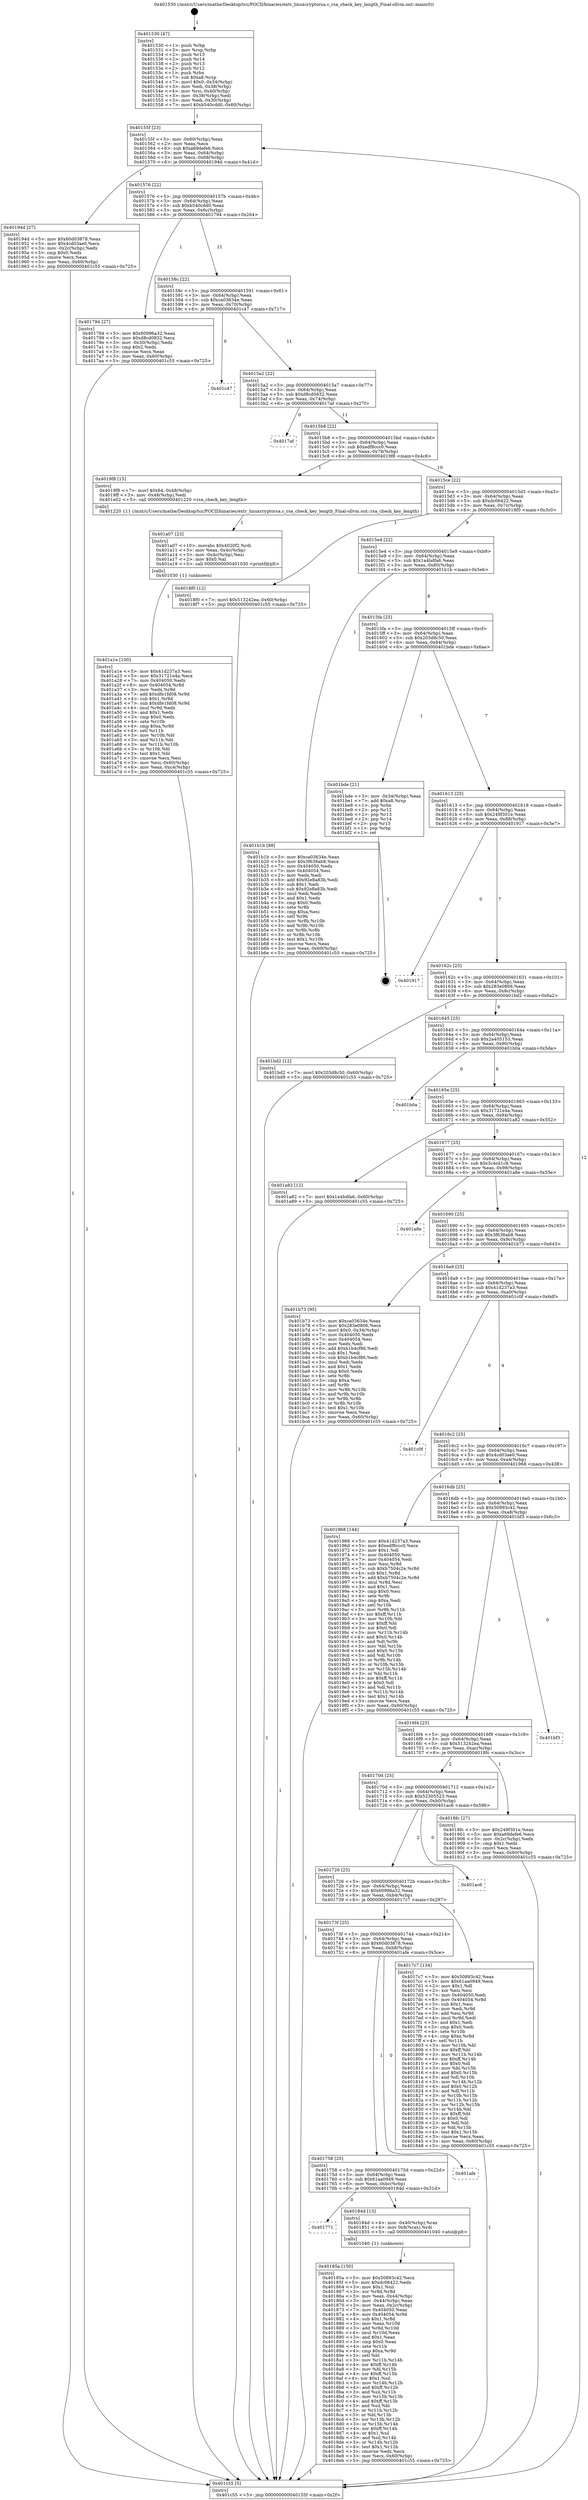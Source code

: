 digraph "0x401530" {
  label = "0x401530 (/mnt/c/Users/mathe/Desktop/tcc/POCII/binaries/extr_linuxcryptorsa.c_rsa_check_key_length_Final-ollvm.out::main(0))"
  labelloc = "t"
  node[shape=record]

  Entry [label="",width=0.3,height=0.3,shape=circle,fillcolor=black,style=filled]
  "0x40155f" [label="{
     0x40155f [23]\l
     | [instrs]\l
     &nbsp;&nbsp;0x40155f \<+3\>: mov -0x60(%rbp),%eax\l
     &nbsp;&nbsp;0x401562 \<+2\>: mov %eax,%ecx\l
     &nbsp;&nbsp;0x401564 \<+6\>: sub $0xa69defe6,%ecx\l
     &nbsp;&nbsp;0x40156a \<+3\>: mov %eax,-0x64(%rbp)\l
     &nbsp;&nbsp;0x40156d \<+3\>: mov %ecx,-0x68(%rbp)\l
     &nbsp;&nbsp;0x401570 \<+6\>: je 000000000040194d \<main+0x41d\>\l
  }"]
  "0x40194d" [label="{
     0x40194d [27]\l
     | [instrs]\l
     &nbsp;&nbsp;0x40194d \<+5\>: mov $0x60d03878,%eax\l
     &nbsp;&nbsp;0x401952 \<+5\>: mov $0x4cd03ae0,%ecx\l
     &nbsp;&nbsp;0x401957 \<+3\>: mov -0x2c(%rbp),%edx\l
     &nbsp;&nbsp;0x40195a \<+3\>: cmp $0x0,%edx\l
     &nbsp;&nbsp;0x40195d \<+3\>: cmove %ecx,%eax\l
     &nbsp;&nbsp;0x401960 \<+3\>: mov %eax,-0x60(%rbp)\l
     &nbsp;&nbsp;0x401963 \<+5\>: jmp 0000000000401c55 \<main+0x725\>\l
  }"]
  "0x401576" [label="{
     0x401576 [22]\l
     | [instrs]\l
     &nbsp;&nbsp;0x401576 \<+5\>: jmp 000000000040157b \<main+0x4b\>\l
     &nbsp;&nbsp;0x40157b \<+3\>: mov -0x64(%rbp),%eax\l
     &nbsp;&nbsp;0x40157e \<+5\>: sub $0xb540cdd0,%eax\l
     &nbsp;&nbsp;0x401583 \<+3\>: mov %eax,-0x6c(%rbp)\l
     &nbsp;&nbsp;0x401586 \<+6\>: je 0000000000401794 \<main+0x264\>\l
  }"]
  Exit [label="",width=0.3,height=0.3,shape=circle,fillcolor=black,style=filled,peripheries=2]
  "0x401794" [label="{
     0x401794 [27]\l
     | [instrs]\l
     &nbsp;&nbsp;0x401794 \<+5\>: mov $0x60996a32,%eax\l
     &nbsp;&nbsp;0x401799 \<+5\>: mov $0xd8cd0832,%ecx\l
     &nbsp;&nbsp;0x40179e \<+3\>: mov -0x30(%rbp),%edx\l
     &nbsp;&nbsp;0x4017a1 \<+3\>: cmp $0x2,%edx\l
     &nbsp;&nbsp;0x4017a4 \<+3\>: cmovne %ecx,%eax\l
     &nbsp;&nbsp;0x4017a7 \<+3\>: mov %eax,-0x60(%rbp)\l
     &nbsp;&nbsp;0x4017aa \<+5\>: jmp 0000000000401c55 \<main+0x725\>\l
  }"]
  "0x40158c" [label="{
     0x40158c [22]\l
     | [instrs]\l
     &nbsp;&nbsp;0x40158c \<+5\>: jmp 0000000000401591 \<main+0x61\>\l
     &nbsp;&nbsp;0x401591 \<+3\>: mov -0x64(%rbp),%eax\l
     &nbsp;&nbsp;0x401594 \<+5\>: sub $0xca03634e,%eax\l
     &nbsp;&nbsp;0x401599 \<+3\>: mov %eax,-0x70(%rbp)\l
     &nbsp;&nbsp;0x40159c \<+6\>: je 0000000000401c47 \<main+0x717\>\l
  }"]
  "0x401c55" [label="{
     0x401c55 [5]\l
     | [instrs]\l
     &nbsp;&nbsp;0x401c55 \<+5\>: jmp 000000000040155f \<main+0x2f\>\l
  }"]
  "0x401530" [label="{
     0x401530 [47]\l
     | [instrs]\l
     &nbsp;&nbsp;0x401530 \<+1\>: push %rbp\l
     &nbsp;&nbsp;0x401531 \<+3\>: mov %rsp,%rbp\l
     &nbsp;&nbsp;0x401534 \<+2\>: push %r15\l
     &nbsp;&nbsp;0x401536 \<+2\>: push %r14\l
     &nbsp;&nbsp;0x401538 \<+2\>: push %r13\l
     &nbsp;&nbsp;0x40153a \<+2\>: push %r12\l
     &nbsp;&nbsp;0x40153c \<+1\>: push %rbx\l
     &nbsp;&nbsp;0x40153d \<+7\>: sub $0xa8,%rsp\l
     &nbsp;&nbsp;0x401544 \<+7\>: movl $0x0,-0x34(%rbp)\l
     &nbsp;&nbsp;0x40154b \<+3\>: mov %edi,-0x38(%rbp)\l
     &nbsp;&nbsp;0x40154e \<+4\>: mov %rsi,-0x40(%rbp)\l
     &nbsp;&nbsp;0x401552 \<+3\>: mov -0x38(%rbp),%edi\l
     &nbsp;&nbsp;0x401555 \<+3\>: mov %edi,-0x30(%rbp)\l
     &nbsp;&nbsp;0x401558 \<+7\>: movl $0xb540cdd0,-0x60(%rbp)\l
  }"]
  "0x401a1e" [label="{
     0x401a1e [100]\l
     | [instrs]\l
     &nbsp;&nbsp;0x401a1e \<+5\>: mov $0x41d237a3,%esi\l
     &nbsp;&nbsp;0x401a23 \<+5\>: mov $0x31721e4a,%ecx\l
     &nbsp;&nbsp;0x401a28 \<+7\>: mov 0x404050,%edx\l
     &nbsp;&nbsp;0x401a2f \<+8\>: mov 0x404054,%r8d\l
     &nbsp;&nbsp;0x401a37 \<+3\>: mov %edx,%r9d\l
     &nbsp;&nbsp;0x401a3a \<+7\>: add $0xdfe1fd08,%r9d\l
     &nbsp;&nbsp;0x401a41 \<+4\>: sub $0x1,%r9d\l
     &nbsp;&nbsp;0x401a45 \<+7\>: sub $0xdfe1fd08,%r9d\l
     &nbsp;&nbsp;0x401a4c \<+4\>: imul %r9d,%edx\l
     &nbsp;&nbsp;0x401a50 \<+3\>: and $0x1,%edx\l
     &nbsp;&nbsp;0x401a53 \<+3\>: cmp $0x0,%edx\l
     &nbsp;&nbsp;0x401a56 \<+4\>: sete %r10b\l
     &nbsp;&nbsp;0x401a5a \<+4\>: cmp $0xa,%r8d\l
     &nbsp;&nbsp;0x401a5e \<+4\>: setl %r11b\l
     &nbsp;&nbsp;0x401a62 \<+3\>: mov %r10b,%bl\l
     &nbsp;&nbsp;0x401a65 \<+3\>: and %r11b,%bl\l
     &nbsp;&nbsp;0x401a68 \<+3\>: xor %r11b,%r10b\l
     &nbsp;&nbsp;0x401a6b \<+3\>: or %r10b,%bl\l
     &nbsp;&nbsp;0x401a6e \<+3\>: test $0x1,%bl\l
     &nbsp;&nbsp;0x401a71 \<+3\>: cmovne %ecx,%esi\l
     &nbsp;&nbsp;0x401a74 \<+3\>: mov %esi,-0x60(%rbp)\l
     &nbsp;&nbsp;0x401a77 \<+6\>: mov %eax,-0xc4(%rbp)\l
     &nbsp;&nbsp;0x401a7d \<+5\>: jmp 0000000000401c55 \<main+0x725\>\l
  }"]
  "0x401c47" [label="{
     0x401c47\l
  }", style=dashed]
  "0x4015a2" [label="{
     0x4015a2 [22]\l
     | [instrs]\l
     &nbsp;&nbsp;0x4015a2 \<+5\>: jmp 00000000004015a7 \<main+0x77\>\l
     &nbsp;&nbsp;0x4015a7 \<+3\>: mov -0x64(%rbp),%eax\l
     &nbsp;&nbsp;0x4015aa \<+5\>: sub $0xd8cd0832,%eax\l
     &nbsp;&nbsp;0x4015af \<+3\>: mov %eax,-0x74(%rbp)\l
     &nbsp;&nbsp;0x4015b2 \<+6\>: je 00000000004017af \<main+0x27f\>\l
  }"]
  "0x401a07" [label="{
     0x401a07 [23]\l
     | [instrs]\l
     &nbsp;&nbsp;0x401a07 \<+10\>: movabs $0x4020f2,%rdi\l
     &nbsp;&nbsp;0x401a11 \<+3\>: mov %eax,-0x4c(%rbp)\l
     &nbsp;&nbsp;0x401a14 \<+3\>: mov -0x4c(%rbp),%esi\l
     &nbsp;&nbsp;0x401a17 \<+2\>: mov $0x0,%al\l
     &nbsp;&nbsp;0x401a19 \<+5\>: call 0000000000401030 \<printf@plt\>\l
     | [calls]\l
     &nbsp;&nbsp;0x401030 \{1\} (unknown)\l
  }"]
  "0x4017af" [label="{
     0x4017af\l
  }", style=dashed]
  "0x4015b8" [label="{
     0x4015b8 [22]\l
     | [instrs]\l
     &nbsp;&nbsp;0x4015b8 \<+5\>: jmp 00000000004015bd \<main+0x8d\>\l
     &nbsp;&nbsp;0x4015bd \<+3\>: mov -0x64(%rbp),%eax\l
     &nbsp;&nbsp;0x4015c0 \<+5\>: sub $0xedf8ccc0,%eax\l
     &nbsp;&nbsp;0x4015c5 \<+3\>: mov %eax,-0x78(%rbp)\l
     &nbsp;&nbsp;0x4015c8 \<+6\>: je 00000000004019f8 \<main+0x4c8\>\l
  }"]
  "0x40185a" [label="{
     0x40185a [150]\l
     | [instrs]\l
     &nbsp;&nbsp;0x40185a \<+5\>: mov $0x50893c42,%ecx\l
     &nbsp;&nbsp;0x40185f \<+5\>: mov $0xdc06422,%edx\l
     &nbsp;&nbsp;0x401864 \<+3\>: mov $0x1,%sil\l
     &nbsp;&nbsp;0x401867 \<+3\>: xor %r8d,%r8d\l
     &nbsp;&nbsp;0x40186a \<+3\>: mov %eax,-0x44(%rbp)\l
     &nbsp;&nbsp;0x40186d \<+3\>: mov -0x44(%rbp),%eax\l
     &nbsp;&nbsp;0x401870 \<+3\>: mov %eax,-0x2c(%rbp)\l
     &nbsp;&nbsp;0x401873 \<+7\>: mov 0x404050,%eax\l
     &nbsp;&nbsp;0x40187a \<+8\>: mov 0x404054,%r9d\l
     &nbsp;&nbsp;0x401882 \<+4\>: sub $0x1,%r8d\l
     &nbsp;&nbsp;0x401886 \<+3\>: mov %eax,%r10d\l
     &nbsp;&nbsp;0x401889 \<+3\>: add %r8d,%r10d\l
     &nbsp;&nbsp;0x40188c \<+4\>: imul %r10d,%eax\l
     &nbsp;&nbsp;0x401890 \<+3\>: and $0x1,%eax\l
     &nbsp;&nbsp;0x401893 \<+3\>: cmp $0x0,%eax\l
     &nbsp;&nbsp;0x401896 \<+4\>: sete %r11b\l
     &nbsp;&nbsp;0x40189a \<+4\>: cmp $0xa,%r9d\l
     &nbsp;&nbsp;0x40189e \<+3\>: setl %bl\l
     &nbsp;&nbsp;0x4018a1 \<+3\>: mov %r11b,%r14b\l
     &nbsp;&nbsp;0x4018a4 \<+4\>: xor $0xff,%r14b\l
     &nbsp;&nbsp;0x4018a8 \<+3\>: mov %bl,%r15b\l
     &nbsp;&nbsp;0x4018ab \<+4\>: xor $0xff,%r15b\l
     &nbsp;&nbsp;0x4018af \<+4\>: xor $0x1,%sil\l
     &nbsp;&nbsp;0x4018b3 \<+3\>: mov %r14b,%r12b\l
     &nbsp;&nbsp;0x4018b6 \<+4\>: and $0xff,%r12b\l
     &nbsp;&nbsp;0x4018ba \<+3\>: and %sil,%r11b\l
     &nbsp;&nbsp;0x4018bd \<+3\>: mov %r15b,%r13b\l
     &nbsp;&nbsp;0x4018c0 \<+4\>: and $0xff,%r13b\l
     &nbsp;&nbsp;0x4018c4 \<+3\>: and %sil,%bl\l
     &nbsp;&nbsp;0x4018c7 \<+3\>: or %r11b,%r12b\l
     &nbsp;&nbsp;0x4018ca \<+3\>: or %bl,%r13b\l
     &nbsp;&nbsp;0x4018cd \<+3\>: xor %r13b,%r12b\l
     &nbsp;&nbsp;0x4018d0 \<+3\>: or %r15b,%r14b\l
     &nbsp;&nbsp;0x4018d3 \<+4\>: xor $0xff,%r14b\l
     &nbsp;&nbsp;0x4018d7 \<+4\>: or $0x1,%sil\l
     &nbsp;&nbsp;0x4018db \<+3\>: and %sil,%r14b\l
     &nbsp;&nbsp;0x4018de \<+3\>: or %r14b,%r12b\l
     &nbsp;&nbsp;0x4018e1 \<+4\>: test $0x1,%r12b\l
     &nbsp;&nbsp;0x4018e5 \<+3\>: cmovne %edx,%ecx\l
     &nbsp;&nbsp;0x4018e8 \<+3\>: mov %ecx,-0x60(%rbp)\l
     &nbsp;&nbsp;0x4018eb \<+5\>: jmp 0000000000401c55 \<main+0x725\>\l
  }"]
  "0x4019f8" [label="{
     0x4019f8 [15]\l
     | [instrs]\l
     &nbsp;&nbsp;0x4019f8 \<+7\>: movl $0x64,-0x48(%rbp)\l
     &nbsp;&nbsp;0x4019ff \<+3\>: mov -0x48(%rbp),%edi\l
     &nbsp;&nbsp;0x401a02 \<+5\>: call 0000000000401220 \<rsa_check_key_length\>\l
     | [calls]\l
     &nbsp;&nbsp;0x401220 \{1\} (/mnt/c/Users/mathe/Desktop/tcc/POCII/binaries/extr_linuxcryptorsa.c_rsa_check_key_length_Final-ollvm.out::rsa_check_key_length)\l
  }"]
  "0x4015ce" [label="{
     0x4015ce [22]\l
     | [instrs]\l
     &nbsp;&nbsp;0x4015ce \<+5\>: jmp 00000000004015d3 \<main+0xa3\>\l
     &nbsp;&nbsp;0x4015d3 \<+3\>: mov -0x64(%rbp),%eax\l
     &nbsp;&nbsp;0x4015d6 \<+5\>: sub $0xdc06422,%eax\l
     &nbsp;&nbsp;0x4015db \<+3\>: mov %eax,-0x7c(%rbp)\l
     &nbsp;&nbsp;0x4015de \<+6\>: je 00000000004018f0 \<main+0x3c0\>\l
  }"]
  "0x401771" [label="{
     0x401771\l
  }", style=dashed]
  "0x4018f0" [label="{
     0x4018f0 [12]\l
     | [instrs]\l
     &nbsp;&nbsp;0x4018f0 \<+7\>: movl $0x513242ea,-0x60(%rbp)\l
     &nbsp;&nbsp;0x4018f7 \<+5\>: jmp 0000000000401c55 \<main+0x725\>\l
  }"]
  "0x4015e4" [label="{
     0x4015e4 [22]\l
     | [instrs]\l
     &nbsp;&nbsp;0x4015e4 \<+5\>: jmp 00000000004015e9 \<main+0xb9\>\l
     &nbsp;&nbsp;0x4015e9 \<+3\>: mov -0x64(%rbp),%eax\l
     &nbsp;&nbsp;0x4015ec \<+5\>: sub $0x1a4bdfa6,%eax\l
     &nbsp;&nbsp;0x4015f1 \<+3\>: mov %eax,-0x80(%rbp)\l
     &nbsp;&nbsp;0x4015f4 \<+6\>: je 0000000000401b1b \<main+0x5eb\>\l
  }"]
  "0x40184d" [label="{
     0x40184d [13]\l
     | [instrs]\l
     &nbsp;&nbsp;0x40184d \<+4\>: mov -0x40(%rbp),%rax\l
     &nbsp;&nbsp;0x401851 \<+4\>: mov 0x8(%rax),%rdi\l
     &nbsp;&nbsp;0x401855 \<+5\>: call 0000000000401040 \<atoi@plt\>\l
     | [calls]\l
     &nbsp;&nbsp;0x401040 \{1\} (unknown)\l
  }"]
  "0x401b1b" [label="{
     0x401b1b [88]\l
     | [instrs]\l
     &nbsp;&nbsp;0x401b1b \<+5\>: mov $0xca03634e,%eax\l
     &nbsp;&nbsp;0x401b20 \<+5\>: mov $0x3f638ab8,%ecx\l
     &nbsp;&nbsp;0x401b25 \<+7\>: mov 0x404050,%edx\l
     &nbsp;&nbsp;0x401b2c \<+7\>: mov 0x404054,%esi\l
     &nbsp;&nbsp;0x401b33 \<+2\>: mov %edx,%edi\l
     &nbsp;&nbsp;0x401b35 \<+6\>: add $0x92e8a83b,%edi\l
     &nbsp;&nbsp;0x401b3b \<+3\>: sub $0x1,%edi\l
     &nbsp;&nbsp;0x401b3e \<+6\>: sub $0x92e8a83b,%edi\l
     &nbsp;&nbsp;0x401b44 \<+3\>: imul %edi,%edx\l
     &nbsp;&nbsp;0x401b47 \<+3\>: and $0x1,%edx\l
     &nbsp;&nbsp;0x401b4a \<+3\>: cmp $0x0,%edx\l
     &nbsp;&nbsp;0x401b4d \<+4\>: sete %r8b\l
     &nbsp;&nbsp;0x401b51 \<+3\>: cmp $0xa,%esi\l
     &nbsp;&nbsp;0x401b54 \<+4\>: setl %r9b\l
     &nbsp;&nbsp;0x401b58 \<+3\>: mov %r8b,%r10b\l
     &nbsp;&nbsp;0x401b5b \<+3\>: and %r9b,%r10b\l
     &nbsp;&nbsp;0x401b5e \<+3\>: xor %r9b,%r8b\l
     &nbsp;&nbsp;0x401b61 \<+3\>: or %r8b,%r10b\l
     &nbsp;&nbsp;0x401b64 \<+4\>: test $0x1,%r10b\l
     &nbsp;&nbsp;0x401b68 \<+3\>: cmovne %ecx,%eax\l
     &nbsp;&nbsp;0x401b6b \<+3\>: mov %eax,-0x60(%rbp)\l
     &nbsp;&nbsp;0x401b6e \<+5\>: jmp 0000000000401c55 \<main+0x725\>\l
  }"]
  "0x4015fa" [label="{
     0x4015fa [25]\l
     | [instrs]\l
     &nbsp;&nbsp;0x4015fa \<+5\>: jmp 00000000004015ff \<main+0xcf\>\l
     &nbsp;&nbsp;0x4015ff \<+3\>: mov -0x64(%rbp),%eax\l
     &nbsp;&nbsp;0x401602 \<+5\>: sub $0x203d8c50,%eax\l
     &nbsp;&nbsp;0x401607 \<+6\>: mov %eax,-0x84(%rbp)\l
     &nbsp;&nbsp;0x40160d \<+6\>: je 0000000000401bde \<main+0x6ae\>\l
  }"]
  "0x401758" [label="{
     0x401758 [25]\l
     | [instrs]\l
     &nbsp;&nbsp;0x401758 \<+5\>: jmp 000000000040175d \<main+0x22d\>\l
     &nbsp;&nbsp;0x40175d \<+3\>: mov -0x64(%rbp),%eax\l
     &nbsp;&nbsp;0x401760 \<+5\>: sub $0x61aa0949,%eax\l
     &nbsp;&nbsp;0x401765 \<+6\>: mov %eax,-0xbc(%rbp)\l
     &nbsp;&nbsp;0x40176b \<+6\>: je 000000000040184d \<main+0x31d\>\l
  }"]
  "0x401bde" [label="{
     0x401bde [21]\l
     | [instrs]\l
     &nbsp;&nbsp;0x401bde \<+3\>: mov -0x34(%rbp),%eax\l
     &nbsp;&nbsp;0x401be1 \<+7\>: add $0xa8,%rsp\l
     &nbsp;&nbsp;0x401be8 \<+1\>: pop %rbx\l
     &nbsp;&nbsp;0x401be9 \<+2\>: pop %r12\l
     &nbsp;&nbsp;0x401beb \<+2\>: pop %r13\l
     &nbsp;&nbsp;0x401bed \<+2\>: pop %r14\l
     &nbsp;&nbsp;0x401bef \<+2\>: pop %r15\l
     &nbsp;&nbsp;0x401bf1 \<+1\>: pop %rbp\l
     &nbsp;&nbsp;0x401bf2 \<+1\>: ret\l
  }"]
  "0x401613" [label="{
     0x401613 [25]\l
     | [instrs]\l
     &nbsp;&nbsp;0x401613 \<+5\>: jmp 0000000000401618 \<main+0xe8\>\l
     &nbsp;&nbsp;0x401618 \<+3\>: mov -0x64(%rbp),%eax\l
     &nbsp;&nbsp;0x40161b \<+5\>: sub $0x249f301e,%eax\l
     &nbsp;&nbsp;0x401620 \<+6\>: mov %eax,-0x88(%rbp)\l
     &nbsp;&nbsp;0x401626 \<+6\>: je 0000000000401917 \<main+0x3e7\>\l
  }"]
  "0x401afe" [label="{
     0x401afe\l
  }", style=dashed]
  "0x401917" [label="{
     0x401917\l
  }", style=dashed]
  "0x40162c" [label="{
     0x40162c [25]\l
     | [instrs]\l
     &nbsp;&nbsp;0x40162c \<+5\>: jmp 0000000000401631 \<main+0x101\>\l
     &nbsp;&nbsp;0x401631 \<+3\>: mov -0x64(%rbp),%eax\l
     &nbsp;&nbsp;0x401634 \<+5\>: sub $0x283e0806,%eax\l
     &nbsp;&nbsp;0x401639 \<+6\>: mov %eax,-0x8c(%rbp)\l
     &nbsp;&nbsp;0x40163f \<+6\>: je 0000000000401bd2 \<main+0x6a2\>\l
  }"]
  "0x40173f" [label="{
     0x40173f [25]\l
     | [instrs]\l
     &nbsp;&nbsp;0x40173f \<+5\>: jmp 0000000000401744 \<main+0x214\>\l
     &nbsp;&nbsp;0x401744 \<+3\>: mov -0x64(%rbp),%eax\l
     &nbsp;&nbsp;0x401747 \<+5\>: sub $0x60d03878,%eax\l
     &nbsp;&nbsp;0x40174c \<+6\>: mov %eax,-0xb8(%rbp)\l
     &nbsp;&nbsp;0x401752 \<+6\>: je 0000000000401afe \<main+0x5ce\>\l
  }"]
  "0x401bd2" [label="{
     0x401bd2 [12]\l
     | [instrs]\l
     &nbsp;&nbsp;0x401bd2 \<+7\>: movl $0x203d8c50,-0x60(%rbp)\l
     &nbsp;&nbsp;0x401bd9 \<+5\>: jmp 0000000000401c55 \<main+0x725\>\l
  }"]
  "0x401645" [label="{
     0x401645 [25]\l
     | [instrs]\l
     &nbsp;&nbsp;0x401645 \<+5\>: jmp 000000000040164a \<main+0x11a\>\l
     &nbsp;&nbsp;0x40164a \<+3\>: mov -0x64(%rbp),%eax\l
     &nbsp;&nbsp;0x40164d \<+5\>: sub $0x2a405153,%eax\l
     &nbsp;&nbsp;0x401652 \<+6\>: mov %eax,-0x90(%rbp)\l
     &nbsp;&nbsp;0x401658 \<+6\>: je 0000000000401b0a \<main+0x5da\>\l
  }"]
  "0x4017c7" [label="{
     0x4017c7 [134]\l
     | [instrs]\l
     &nbsp;&nbsp;0x4017c7 \<+5\>: mov $0x50893c42,%eax\l
     &nbsp;&nbsp;0x4017cc \<+5\>: mov $0x61aa0949,%ecx\l
     &nbsp;&nbsp;0x4017d1 \<+2\>: mov $0x1,%dl\l
     &nbsp;&nbsp;0x4017d3 \<+2\>: xor %esi,%esi\l
     &nbsp;&nbsp;0x4017d5 \<+7\>: mov 0x404050,%edi\l
     &nbsp;&nbsp;0x4017dc \<+8\>: mov 0x404054,%r8d\l
     &nbsp;&nbsp;0x4017e4 \<+3\>: sub $0x1,%esi\l
     &nbsp;&nbsp;0x4017e7 \<+3\>: mov %edi,%r9d\l
     &nbsp;&nbsp;0x4017ea \<+3\>: add %esi,%r9d\l
     &nbsp;&nbsp;0x4017ed \<+4\>: imul %r9d,%edi\l
     &nbsp;&nbsp;0x4017f1 \<+3\>: and $0x1,%edi\l
     &nbsp;&nbsp;0x4017f4 \<+3\>: cmp $0x0,%edi\l
     &nbsp;&nbsp;0x4017f7 \<+4\>: sete %r10b\l
     &nbsp;&nbsp;0x4017fb \<+4\>: cmp $0xa,%r8d\l
     &nbsp;&nbsp;0x4017ff \<+4\>: setl %r11b\l
     &nbsp;&nbsp;0x401803 \<+3\>: mov %r10b,%bl\l
     &nbsp;&nbsp;0x401806 \<+3\>: xor $0xff,%bl\l
     &nbsp;&nbsp;0x401809 \<+3\>: mov %r11b,%r14b\l
     &nbsp;&nbsp;0x40180c \<+4\>: xor $0xff,%r14b\l
     &nbsp;&nbsp;0x401810 \<+3\>: xor $0x0,%dl\l
     &nbsp;&nbsp;0x401813 \<+3\>: mov %bl,%r15b\l
     &nbsp;&nbsp;0x401816 \<+4\>: and $0x0,%r15b\l
     &nbsp;&nbsp;0x40181a \<+3\>: and %dl,%r10b\l
     &nbsp;&nbsp;0x40181d \<+3\>: mov %r14b,%r12b\l
     &nbsp;&nbsp;0x401820 \<+4\>: and $0x0,%r12b\l
     &nbsp;&nbsp;0x401824 \<+3\>: and %dl,%r11b\l
     &nbsp;&nbsp;0x401827 \<+3\>: or %r10b,%r15b\l
     &nbsp;&nbsp;0x40182a \<+3\>: or %r11b,%r12b\l
     &nbsp;&nbsp;0x40182d \<+3\>: xor %r12b,%r15b\l
     &nbsp;&nbsp;0x401830 \<+3\>: or %r14b,%bl\l
     &nbsp;&nbsp;0x401833 \<+3\>: xor $0xff,%bl\l
     &nbsp;&nbsp;0x401836 \<+3\>: or $0x0,%dl\l
     &nbsp;&nbsp;0x401839 \<+2\>: and %dl,%bl\l
     &nbsp;&nbsp;0x40183b \<+3\>: or %bl,%r15b\l
     &nbsp;&nbsp;0x40183e \<+4\>: test $0x1,%r15b\l
     &nbsp;&nbsp;0x401842 \<+3\>: cmovne %ecx,%eax\l
     &nbsp;&nbsp;0x401845 \<+3\>: mov %eax,-0x60(%rbp)\l
     &nbsp;&nbsp;0x401848 \<+5\>: jmp 0000000000401c55 \<main+0x725\>\l
  }"]
  "0x401b0a" [label="{
     0x401b0a\l
  }", style=dashed]
  "0x40165e" [label="{
     0x40165e [25]\l
     | [instrs]\l
     &nbsp;&nbsp;0x40165e \<+5\>: jmp 0000000000401663 \<main+0x133\>\l
     &nbsp;&nbsp;0x401663 \<+3\>: mov -0x64(%rbp),%eax\l
     &nbsp;&nbsp;0x401666 \<+5\>: sub $0x31721e4a,%eax\l
     &nbsp;&nbsp;0x40166b \<+6\>: mov %eax,-0x94(%rbp)\l
     &nbsp;&nbsp;0x401671 \<+6\>: je 0000000000401a82 \<main+0x552\>\l
  }"]
  "0x401726" [label="{
     0x401726 [25]\l
     | [instrs]\l
     &nbsp;&nbsp;0x401726 \<+5\>: jmp 000000000040172b \<main+0x1fb\>\l
     &nbsp;&nbsp;0x40172b \<+3\>: mov -0x64(%rbp),%eax\l
     &nbsp;&nbsp;0x40172e \<+5\>: sub $0x60996a32,%eax\l
     &nbsp;&nbsp;0x401733 \<+6\>: mov %eax,-0xb4(%rbp)\l
     &nbsp;&nbsp;0x401739 \<+6\>: je 00000000004017c7 \<main+0x297\>\l
  }"]
  "0x401a82" [label="{
     0x401a82 [12]\l
     | [instrs]\l
     &nbsp;&nbsp;0x401a82 \<+7\>: movl $0x1a4bdfa6,-0x60(%rbp)\l
     &nbsp;&nbsp;0x401a89 \<+5\>: jmp 0000000000401c55 \<main+0x725\>\l
  }"]
  "0x401677" [label="{
     0x401677 [25]\l
     | [instrs]\l
     &nbsp;&nbsp;0x401677 \<+5\>: jmp 000000000040167c \<main+0x14c\>\l
     &nbsp;&nbsp;0x40167c \<+3\>: mov -0x64(%rbp),%eax\l
     &nbsp;&nbsp;0x40167f \<+5\>: sub $0x3c4cd1c8,%eax\l
     &nbsp;&nbsp;0x401684 \<+6\>: mov %eax,-0x98(%rbp)\l
     &nbsp;&nbsp;0x40168a \<+6\>: je 0000000000401a8e \<main+0x55e\>\l
  }"]
  "0x401ac6" [label="{
     0x401ac6\l
  }", style=dashed]
  "0x401a8e" [label="{
     0x401a8e\l
  }", style=dashed]
  "0x401690" [label="{
     0x401690 [25]\l
     | [instrs]\l
     &nbsp;&nbsp;0x401690 \<+5\>: jmp 0000000000401695 \<main+0x165\>\l
     &nbsp;&nbsp;0x401695 \<+3\>: mov -0x64(%rbp),%eax\l
     &nbsp;&nbsp;0x401698 \<+5\>: sub $0x3f638ab8,%eax\l
     &nbsp;&nbsp;0x40169d \<+6\>: mov %eax,-0x9c(%rbp)\l
     &nbsp;&nbsp;0x4016a3 \<+6\>: je 0000000000401b73 \<main+0x643\>\l
  }"]
  "0x40170d" [label="{
     0x40170d [25]\l
     | [instrs]\l
     &nbsp;&nbsp;0x40170d \<+5\>: jmp 0000000000401712 \<main+0x1e2\>\l
     &nbsp;&nbsp;0x401712 \<+3\>: mov -0x64(%rbp),%eax\l
     &nbsp;&nbsp;0x401715 \<+5\>: sub $0x52305523,%eax\l
     &nbsp;&nbsp;0x40171a \<+6\>: mov %eax,-0xb0(%rbp)\l
     &nbsp;&nbsp;0x401720 \<+6\>: je 0000000000401ac6 \<main+0x596\>\l
  }"]
  "0x401b73" [label="{
     0x401b73 [95]\l
     | [instrs]\l
     &nbsp;&nbsp;0x401b73 \<+5\>: mov $0xca03634e,%eax\l
     &nbsp;&nbsp;0x401b78 \<+5\>: mov $0x283e0806,%ecx\l
     &nbsp;&nbsp;0x401b7d \<+7\>: movl $0x0,-0x34(%rbp)\l
     &nbsp;&nbsp;0x401b84 \<+7\>: mov 0x404050,%edx\l
     &nbsp;&nbsp;0x401b8b \<+7\>: mov 0x404054,%esi\l
     &nbsp;&nbsp;0x401b92 \<+2\>: mov %edx,%edi\l
     &nbsp;&nbsp;0x401b94 \<+6\>: add $0xb1b4cf86,%edi\l
     &nbsp;&nbsp;0x401b9a \<+3\>: sub $0x1,%edi\l
     &nbsp;&nbsp;0x401b9d \<+6\>: sub $0xb1b4cf86,%edi\l
     &nbsp;&nbsp;0x401ba3 \<+3\>: imul %edi,%edx\l
     &nbsp;&nbsp;0x401ba6 \<+3\>: and $0x1,%edx\l
     &nbsp;&nbsp;0x401ba9 \<+3\>: cmp $0x0,%edx\l
     &nbsp;&nbsp;0x401bac \<+4\>: sete %r8b\l
     &nbsp;&nbsp;0x401bb0 \<+3\>: cmp $0xa,%esi\l
     &nbsp;&nbsp;0x401bb3 \<+4\>: setl %r9b\l
     &nbsp;&nbsp;0x401bb7 \<+3\>: mov %r8b,%r10b\l
     &nbsp;&nbsp;0x401bba \<+3\>: and %r9b,%r10b\l
     &nbsp;&nbsp;0x401bbd \<+3\>: xor %r9b,%r8b\l
     &nbsp;&nbsp;0x401bc0 \<+3\>: or %r8b,%r10b\l
     &nbsp;&nbsp;0x401bc3 \<+4\>: test $0x1,%r10b\l
     &nbsp;&nbsp;0x401bc7 \<+3\>: cmovne %ecx,%eax\l
     &nbsp;&nbsp;0x401bca \<+3\>: mov %eax,-0x60(%rbp)\l
     &nbsp;&nbsp;0x401bcd \<+5\>: jmp 0000000000401c55 \<main+0x725\>\l
  }"]
  "0x4016a9" [label="{
     0x4016a9 [25]\l
     | [instrs]\l
     &nbsp;&nbsp;0x4016a9 \<+5\>: jmp 00000000004016ae \<main+0x17e\>\l
     &nbsp;&nbsp;0x4016ae \<+3\>: mov -0x64(%rbp),%eax\l
     &nbsp;&nbsp;0x4016b1 \<+5\>: sub $0x41d237a3,%eax\l
     &nbsp;&nbsp;0x4016b6 \<+6\>: mov %eax,-0xa0(%rbp)\l
     &nbsp;&nbsp;0x4016bc \<+6\>: je 0000000000401c0f \<main+0x6df\>\l
  }"]
  "0x4018fc" [label="{
     0x4018fc [27]\l
     | [instrs]\l
     &nbsp;&nbsp;0x4018fc \<+5\>: mov $0x249f301e,%eax\l
     &nbsp;&nbsp;0x401901 \<+5\>: mov $0xa69defe6,%ecx\l
     &nbsp;&nbsp;0x401906 \<+3\>: mov -0x2c(%rbp),%edx\l
     &nbsp;&nbsp;0x401909 \<+3\>: cmp $0x1,%edx\l
     &nbsp;&nbsp;0x40190c \<+3\>: cmovl %ecx,%eax\l
     &nbsp;&nbsp;0x40190f \<+3\>: mov %eax,-0x60(%rbp)\l
     &nbsp;&nbsp;0x401912 \<+5\>: jmp 0000000000401c55 \<main+0x725\>\l
  }"]
  "0x401c0f" [label="{
     0x401c0f\l
  }", style=dashed]
  "0x4016c2" [label="{
     0x4016c2 [25]\l
     | [instrs]\l
     &nbsp;&nbsp;0x4016c2 \<+5\>: jmp 00000000004016c7 \<main+0x197\>\l
     &nbsp;&nbsp;0x4016c7 \<+3\>: mov -0x64(%rbp),%eax\l
     &nbsp;&nbsp;0x4016ca \<+5\>: sub $0x4cd03ae0,%eax\l
     &nbsp;&nbsp;0x4016cf \<+6\>: mov %eax,-0xa4(%rbp)\l
     &nbsp;&nbsp;0x4016d5 \<+6\>: je 0000000000401968 \<main+0x438\>\l
  }"]
  "0x4016f4" [label="{
     0x4016f4 [25]\l
     | [instrs]\l
     &nbsp;&nbsp;0x4016f4 \<+5\>: jmp 00000000004016f9 \<main+0x1c9\>\l
     &nbsp;&nbsp;0x4016f9 \<+3\>: mov -0x64(%rbp),%eax\l
     &nbsp;&nbsp;0x4016fc \<+5\>: sub $0x513242ea,%eax\l
     &nbsp;&nbsp;0x401701 \<+6\>: mov %eax,-0xac(%rbp)\l
     &nbsp;&nbsp;0x401707 \<+6\>: je 00000000004018fc \<main+0x3cc\>\l
  }"]
  "0x401968" [label="{
     0x401968 [144]\l
     | [instrs]\l
     &nbsp;&nbsp;0x401968 \<+5\>: mov $0x41d237a3,%eax\l
     &nbsp;&nbsp;0x40196d \<+5\>: mov $0xedf8ccc0,%ecx\l
     &nbsp;&nbsp;0x401972 \<+2\>: mov $0x1,%dl\l
     &nbsp;&nbsp;0x401974 \<+7\>: mov 0x404050,%esi\l
     &nbsp;&nbsp;0x40197b \<+7\>: mov 0x404054,%edi\l
     &nbsp;&nbsp;0x401982 \<+3\>: mov %esi,%r8d\l
     &nbsp;&nbsp;0x401985 \<+7\>: sub $0xb7504c2e,%r8d\l
     &nbsp;&nbsp;0x40198c \<+4\>: sub $0x1,%r8d\l
     &nbsp;&nbsp;0x401990 \<+7\>: add $0xb7504c2e,%r8d\l
     &nbsp;&nbsp;0x401997 \<+4\>: imul %r8d,%esi\l
     &nbsp;&nbsp;0x40199b \<+3\>: and $0x1,%esi\l
     &nbsp;&nbsp;0x40199e \<+3\>: cmp $0x0,%esi\l
     &nbsp;&nbsp;0x4019a1 \<+4\>: sete %r9b\l
     &nbsp;&nbsp;0x4019a5 \<+3\>: cmp $0xa,%edi\l
     &nbsp;&nbsp;0x4019a8 \<+4\>: setl %r10b\l
     &nbsp;&nbsp;0x4019ac \<+3\>: mov %r9b,%r11b\l
     &nbsp;&nbsp;0x4019af \<+4\>: xor $0xff,%r11b\l
     &nbsp;&nbsp;0x4019b3 \<+3\>: mov %r10b,%bl\l
     &nbsp;&nbsp;0x4019b6 \<+3\>: xor $0xff,%bl\l
     &nbsp;&nbsp;0x4019b9 \<+3\>: xor $0x0,%dl\l
     &nbsp;&nbsp;0x4019bc \<+3\>: mov %r11b,%r14b\l
     &nbsp;&nbsp;0x4019bf \<+4\>: and $0x0,%r14b\l
     &nbsp;&nbsp;0x4019c3 \<+3\>: and %dl,%r9b\l
     &nbsp;&nbsp;0x4019c6 \<+3\>: mov %bl,%r15b\l
     &nbsp;&nbsp;0x4019c9 \<+4\>: and $0x0,%r15b\l
     &nbsp;&nbsp;0x4019cd \<+3\>: and %dl,%r10b\l
     &nbsp;&nbsp;0x4019d0 \<+3\>: or %r9b,%r14b\l
     &nbsp;&nbsp;0x4019d3 \<+3\>: or %r10b,%r15b\l
     &nbsp;&nbsp;0x4019d6 \<+3\>: xor %r15b,%r14b\l
     &nbsp;&nbsp;0x4019d9 \<+3\>: or %bl,%r11b\l
     &nbsp;&nbsp;0x4019dc \<+4\>: xor $0xff,%r11b\l
     &nbsp;&nbsp;0x4019e0 \<+3\>: or $0x0,%dl\l
     &nbsp;&nbsp;0x4019e3 \<+3\>: and %dl,%r11b\l
     &nbsp;&nbsp;0x4019e6 \<+3\>: or %r11b,%r14b\l
     &nbsp;&nbsp;0x4019e9 \<+4\>: test $0x1,%r14b\l
     &nbsp;&nbsp;0x4019ed \<+3\>: cmovne %ecx,%eax\l
     &nbsp;&nbsp;0x4019f0 \<+3\>: mov %eax,-0x60(%rbp)\l
     &nbsp;&nbsp;0x4019f3 \<+5\>: jmp 0000000000401c55 \<main+0x725\>\l
  }"]
  "0x4016db" [label="{
     0x4016db [25]\l
     | [instrs]\l
     &nbsp;&nbsp;0x4016db \<+5\>: jmp 00000000004016e0 \<main+0x1b0\>\l
     &nbsp;&nbsp;0x4016e0 \<+3\>: mov -0x64(%rbp),%eax\l
     &nbsp;&nbsp;0x4016e3 \<+5\>: sub $0x50893c42,%eax\l
     &nbsp;&nbsp;0x4016e8 \<+6\>: mov %eax,-0xa8(%rbp)\l
     &nbsp;&nbsp;0x4016ee \<+6\>: je 0000000000401bf3 \<main+0x6c3\>\l
  }"]
  "0x401bf3" [label="{
     0x401bf3\l
  }", style=dashed]
  Entry -> "0x401530" [label=" 1"]
  "0x40155f" -> "0x40194d" [label=" 1"]
  "0x40155f" -> "0x401576" [label=" 12"]
  "0x401bde" -> Exit [label=" 1"]
  "0x401576" -> "0x401794" [label=" 1"]
  "0x401576" -> "0x40158c" [label=" 11"]
  "0x401794" -> "0x401c55" [label=" 1"]
  "0x401530" -> "0x40155f" [label=" 1"]
  "0x401c55" -> "0x40155f" [label=" 12"]
  "0x401bd2" -> "0x401c55" [label=" 1"]
  "0x40158c" -> "0x401c47" [label=" 0"]
  "0x40158c" -> "0x4015a2" [label=" 11"]
  "0x401b73" -> "0x401c55" [label=" 1"]
  "0x4015a2" -> "0x4017af" [label=" 0"]
  "0x4015a2" -> "0x4015b8" [label=" 11"]
  "0x401b1b" -> "0x401c55" [label=" 1"]
  "0x4015b8" -> "0x4019f8" [label=" 1"]
  "0x4015b8" -> "0x4015ce" [label=" 10"]
  "0x401a82" -> "0x401c55" [label=" 1"]
  "0x4015ce" -> "0x4018f0" [label=" 1"]
  "0x4015ce" -> "0x4015e4" [label=" 9"]
  "0x401a1e" -> "0x401c55" [label=" 1"]
  "0x4015e4" -> "0x401b1b" [label=" 1"]
  "0x4015e4" -> "0x4015fa" [label=" 8"]
  "0x401a07" -> "0x401a1e" [label=" 1"]
  "0x4015fa" -> "0x401bde" [label=" 1"]
  "0x4015fa" -> "0x401613" [label=" 7"]
  "0x401968" -> "0x401c55" [label=" 1"]
  "0x401613" -> "0x401917" [label=" 0"]
  "0x401613" -> "0x40162c" [label=" 7"]
  "0x40194d" -> "0x401c55" [label=" 1"]
  "0x40162c" -> "0x401bd2" [label=" 1"]
  "0x40162c" -> "0x401645" [label=" 6"]
  "0x4018f0" -> "0x401c55" [label=" 1"]
  "0x401645" -> "0x401b0a" [label=" 0"]
  "0x401645" -> "0x40165e" [label=" 6"]
  "0x40185a" -> "0x401c55" [label=" 1"]
  "0x40165e" -> "0x401a82" [label=" 1"]
  "0x40165e" -> "0x401677" [label=" 5"]
  "0x401758" -> "0x401771" [label=" 0"]
  "0x401677" -> "0x401a8e" [label=" 0"]
  "0x401677" -> "0x401690" [label=" 5"]
  "0x401758" -> "0x40184d" [label=" 1"]
  "0x401690" -> "0x401b73" [label=" 1"]
  "0x401690" -> "0x4016a9" [label=" 4"]
  "0x40173f" -> "0x401758" [label=" 1"]
  "0x4016a9" -> "0x401c0f" [label=" 0"]
  "0x4016a9" -> "0x4016c2" [label=" 4"]
  "0x40173f" -> "0x401afe" [label=" 0"]
  "0x4016c2" -> "0x401968" [label=" 1"]
  "0x4016c2" -> "0x4016db" [label=" 3"]
  "0x4017c7" -> "0x401c55" [label=" 1"]
  "0x4016db" -> "0x401bf3" [label=" 0"]
  "0x4016db" -> "0x4016f4" [label=" 3"]
  "0x4018fc" -> "0x401c55" [label=" 1"]
  "0x4016f4" -> "0x4018fc" [label=" 1"]
  "0x4016f4" -> "0x40170d" [label=" 2"]
  "0x4019f8" -> "0x401a07" [label=" 1"]
  "0x40170d" -> "0x401ac6" [label=" 0"]
  "0x40170d" -> "0x401726" [label=" 2"]
  "0x40184d" -> "0x40185a" [label=" 1"]
  "0x401726" -> "0x4017c7" [label=" 1"]
  "0x401726" -> "0x40173f" [label=" 1"]
}
